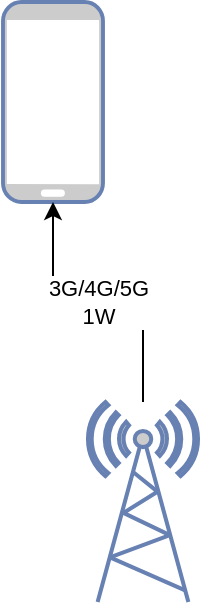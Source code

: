 <mxfile version="15.7.0" type="github">
  <diagram id="PN6PixYRcev-E0t3H8BY" name="Page-1">
    <mxGraphModel dx="1422" dy="794" grid="1" gridSize="10" guides="1" tooltips="1" connect="1" arrows="1" fold="1" page="1" pageScale="1" pageWidth="850" pageHeight="1100" math="0" shadow="0">
      <root>
        <mxCell id="0" />
        <mxCell id="1" parent="0" />
        <mxCell id="YHKRDfA41KTPF7TRVpll-1" value="" style="fontColor=#0066CC;verticalAlign=top;verticalLabelPosition=bottom;labelPosition=center;align=center;html=1;outlineConnect=0;fillColor=#CCCCCC;strokeColor=#6881B3;gradientColor=none;gradientDirection=north;strokeWidth=2;shape=mxgraph.networks.mobile;" vertex="1" parent="1">
          <mxGeometry x="577.5" y="110" width="50" height="100" as="geometry" />
        </mxCell>
        <mxCell id="YHKRDfA41KTPF7TRVpll-3" value="3G/4G/5G&lt;br&gt;1W" style="edgeStyle=orthogonalEdgeStyle;rounded=0;orthogonalLoop=1;jettySize=auto;html=1;" edge="1" parent="1" source="YHKRDfA41KTPF7TRVpll-2" target="YHKRDfA41KTPF7TRVpll-1">
          <mxGeometry relative="1" as="geometry" />
        </mxCell>
        <mxCell id="YHKRDfA41KTPF7TRVpll-2" value="" style="fontColor=#0066CC;verticalAlign=top;verticalLabelPosition=bottom;labelPosition=center;align=center;html=1;outlineConnect=0;fillColor=#CCCCCC;strokeColor=#6881B3;gradientColor=none;gradientDirection=north;strokeWidth=2;shape=mxgraph.networks.radio_tower;" vertex="1" parent="1">
          <mxGeometry x="620" y="310" width="55" height="100" as="geometry" />
        </mxCell>
      </root>
    </mxGraphModel>
  </diagram>
</mxfile>
